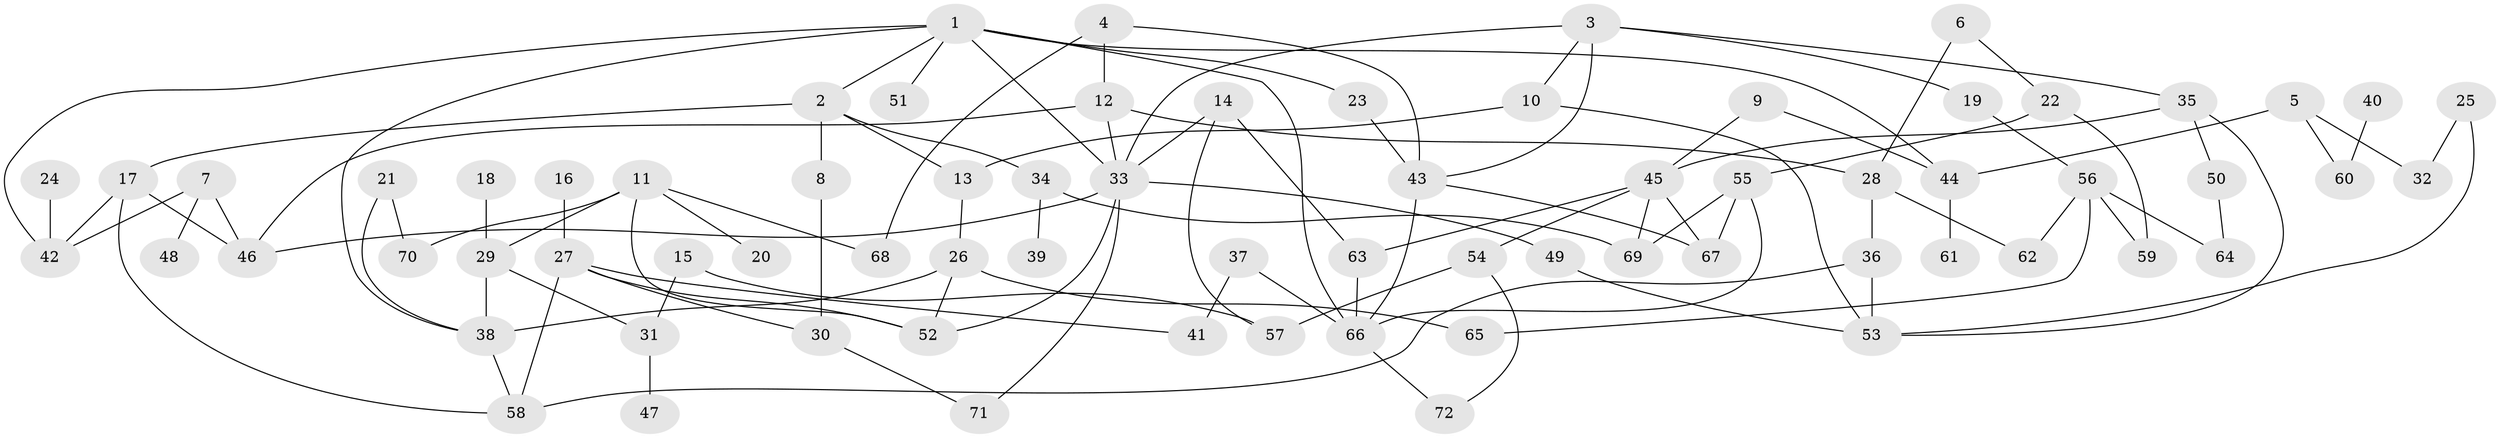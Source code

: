 // original degree distribution, {8: 0.006993006993006993, 5: 0.06293706293706294, 4: 0.11888111888111888, 6: 0.03496503496503497, 7: 0.006993006993006993, 3: 0.18181818181818182, 2: 0.2937062937062937, 1: 0.2937062937062937}
// Generated by graph-tools (version 1.1) at 2025/00/03/09/25 03:00:56]
// undirected, 72 vertices, 109 edges
graph export_dot {
graph [start="1"]
  node [color=gray90,style=filled];
  1;
  2;
  3;
  4;
  5;
  6;
  7;
  8;
  9;
  10;
  11;
  12;
  13;
  14;
  15;
  16;
  17;
  18;
  19;
  20;
  21;
  22;
  23;
  24;
  25;
  26;
  27;
  28;
  29;
  30;
  31;
  32;
  33;
  34;
  35;
  36;
  37;
  38;
  39;
  40;
  41;
  42;
  43;
  44;
  45;
  46;
  47;
  48;
  49;
  50;
  51;
  52;
  53;
  54;
  55;
  56;
  57;
  58;
  59;
  60;
  61;
  62;
  63;
  64;
  65;
  66;
  67;
  68;
  69;
  70;
  71;
  72;
  1 -- 2 [weight=1.0];
  1 -- 23 [weight=1.0];
  1 -- 33 [weight=1.0];
  1 -- 38 [weight=1.0];
  1 -- 42 [weight=1.0];
  1 -- 44 [weight=1.0];
  1 -- 51 [weight=1.0];
  1 -- 66 [weight=1.0];
  2 -- 8 [weight=1.0];
  2 -- 13 [weight=1.0];
  2 -- 17 [weight=1.0];
  2 -- 34 [weight=1.0];
  3 -- 10 [weight=1.0];
  3 -- 19 [weight=1.0];
  3 -- 33 [weight=1.0];
  3 -- 35 [weight=1.0];
  3 -- 43 [weight=1.0];
  4 -- 12 [weight=1.0];
  4 -- 43 [weight=1.0];
  4 -- 68 [weight=1.0];
  5 -- 32 [weight=1.0];
  5 -- 44 [weight=1.0];
  5 -- 60 [weight=1.0];
  6 -- 22 [weight=1.0];
  6 -- 28 [weight=1.0];
  7 -- 42 [weight=1.0];
  7 -- 46 [weight=1.0];
  7 -- 48 [weight=1.0];
  8 -- 30 [weight=1.0];
  9 -- 44 [weight=1.0];
  9 -- 45 [weight=1.0];
  10 -- 13 [weight=1.0];
  10 -- 53 [weight=1.0];
  11 -- 20 [weight=1.0];
  11 -- 29 [weight=1.0];
  11 -- 52 [weight=1.0];
  11 -- 68 [weight=1.0];
  11 -- 70 [weight=1.0];
  12 -- 28 [weight=1.0];
  12 -- 33 [weight=1.0];
  12 -- 46 [weight=1.0];
  13 -- 26 [weight=1.0];
  14 -- 33 [weight=1.0];
  14 -- 57 [weight=1.0];
  14 -- 63 [weight=1.0];
  15 -- 31 [weight=1.0];
  15 -- 57 [weight=1.0];
  16 -- 27 [weight=1.0];
  17 -- 42 [weight=1.0];
  17 -- 46 [weight=1.0];
  17 -- 58 [weight=1.0];
  18 -- 29 [weight=1.0];
  19 -- 56 [weight=1.0];
  21 -- 38 [weight=1.0];
  21 -- 70 [weight=1.0];
  22 -- 55 [weight=1.0];
  22 -- 59 [weight=1.0];
  23 -- 43 [weight=1.0];
  24 -- 42 [weight=1.0];
  25 -- 32 [weight=1.0];
  25 -- 53 [weight=1.0];
  26 -- 38 [weight=1.0];
  26 -- 52 [weight=1.0];
  26 -- 65 [weight=1.0];
  27 -- 30 [weight=1.0];
  27 -- 41 [weight=1.0];
  27 -- 52 [weight=1.0];
  27 -- 58 [weight=1.0];
  28 -- 36 [weight=1.0];
  28 -- 62 [weight=1.0];
  29 -- 31 [weight=1.0];
  29 -- 38 [weight=1.0];
  30 -- 71 [weight=1.0];
  31 -- 47 [weight=1.0];
  33 -- 46 [weight=1.0];
  33 -- 49 [weight=1.0];
  33 -- 52 [weight=1.0];
  33 -- 71 [weight=1.0];
  34 -- 39 [weight=1.0];
  34 -- 69 [weight=1.0];
  35 -- 45 [weight=1.0];
  35 -- 50 [weight=1.0];
  35 -- 53 [weight=1.0];
  36 -- 53 [weight=1.0];
  36 -- 58 [weight=1.0];
  37 -- 41 [weight=1.0];
  37 -- 66 [weight=1.0];
  38 -- 58 [weight=1.0];
  40 -- 60 [weight=1.0];
  43 -- 66 [weight=1.0];
  43 -- 67 [weight=1.0];
  44 -- 61 [weight=1.0];
  45 -- 54 [weight=1.0];
  45 -- 63 [weight=1.0];
  45 -- 67 [weight=1.0];
  45 -- 69 [weight=1.0];
  49 -- 53 [weight=1.0];
  50 -- 64 [weight=1.0];
  54 -- 57 [weight=1.0];
  54 -- 72 [weight=1.0];
  55 -- 66 [weight=1.0];
  55 -- 67 [weight=1.0];
  55 -- 69 [weight=1.0];
  56 -- 59 [weight=1.0];
  56 -- 62 [weight=1.0];
  56 -- 64 [weight=1.0];
  56 -- 65 [weight=1.0];
  63 -- 66 [weight=1.0];
  66 -- 72 [weight=1.0];
}
